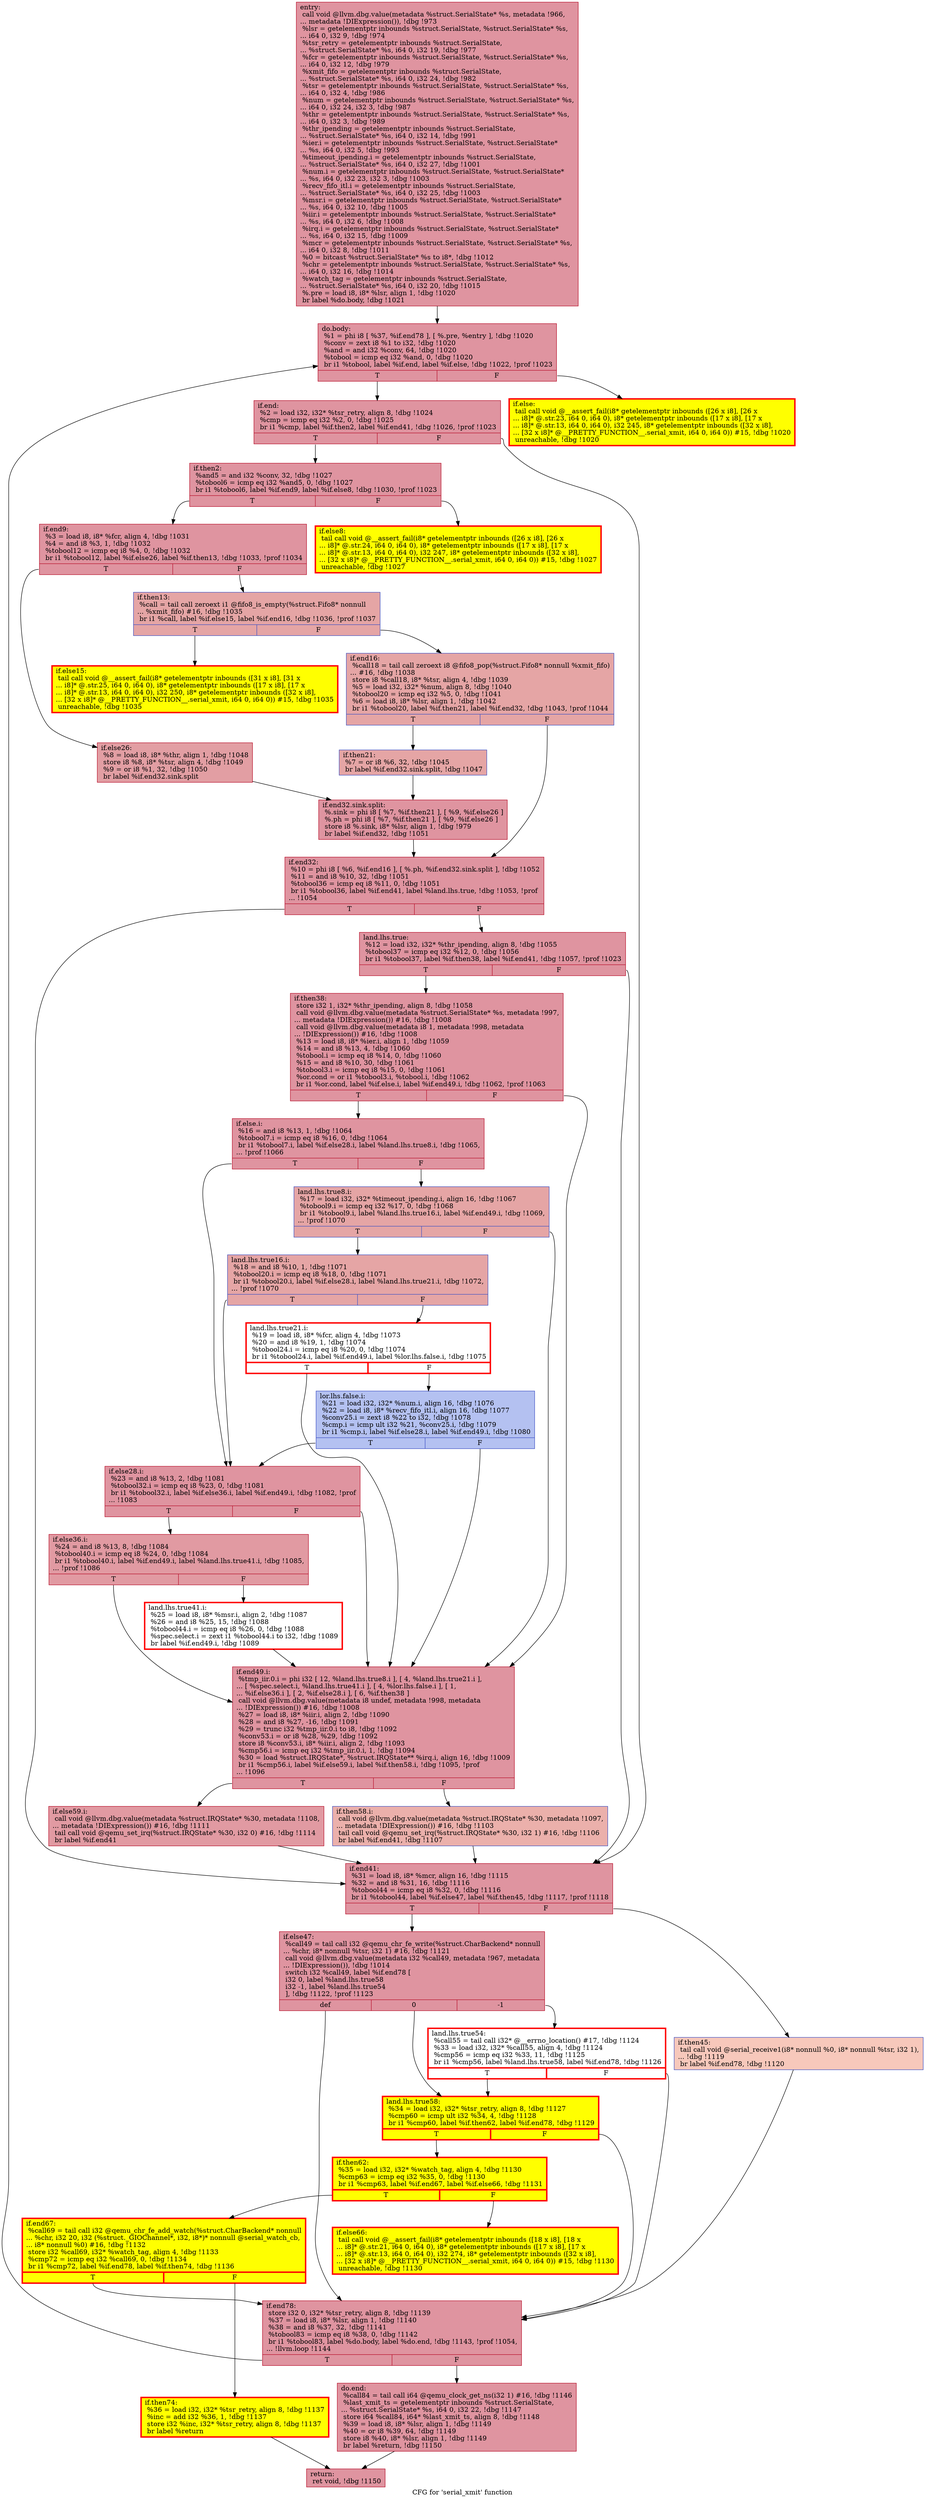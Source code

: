 digraph "CFG for 'serial_xmit' function" {
	label="CFG for 'serial_xmit' function";

	Node0x5588d3f8c090 [shape=record,color="#b70d28ff", style=filled, fillcolor="#b70d2870",label="{entry:\l  call void @llvm.dbg.value(metadata %struct.SerialState* %s, metadata !966,\l... metadata !DIExpression()), !dbg !973\l  %lsr = getelementptr inbounds %struct.SerialState, %struct.SerialState* %s,\l... i64 0, i32 9, !dbg !974\l  %tsr_retry = getelementptr inbounds %struct.SerialState,\l... %struct.SerialState* %s, i64 0, i32 19, !dbg !977\l  %fcr = getelementptr inbounds %struct.SerialState, %struct.SerialState* %s,\l... i64 0, i32 12, !dbg !979\l  %xmit_fifo = getelementptr inbounds %struct.SerialState,\l... %struct.SerialState* %s, i64 0, i32 24, !dbg !982\l  %tsr = getelementptr inbounds %struct.SerialState, %struct.SerialState* %s,\l... i64 0, i32 4, !dbg !986\l  %num = getelementptr inbounds %struct.SerialState, %struct.SerialState* %s,\l... i64 0, i32 24, i32 3, !dbg !987\l  %thr = getelementptr inbounds %struct.SerialState, %struct.SerialState* %s,\l... i64 0, i32 3, !dbg !989\l  %thr_ipending = getelementptr inbounds %struct.SerialState,\l... %struct.SerialState* %s, i64 0, i32 14, !dbg !991\l  %ier.i = getelementptr inbounds %struct.SerialState, %struct.SerialState*\l... %s, i64 0, i32 5, !dbg !993\l  %timeout_ipending.i = getelementptr inbounds %struct.SerialState,\l... %struct.SerialState* %s, i64 0, i32 27, !dbg !1001\l  %num.i = getelementptr inbounds %struct.SerialState, %struct.SerialState*\l... %s, i64 0, i32 23, i32 3, !dbg !1003\l  %recv_fifo_itl.i = getelementptr inbounds %struct.SerialState,\l... %struct.SerialState* %s, i64 0, i32 25, !dbg !1003\l  %msr.i = getelementptr inbounds %struct.SerialState, %struct.SerialState*\l... %s, i64 0, i32 10, !dbg !1005\l  %iir.i = getelementptr inbounds %struct.SerialState, %struct.SerialState*\l... %s, i64 0, i32 6, !dbg !1008\l  %irq.i = getelementptr inbounds %struct.SerialState, %struct.SerialState*\l... %s, i64 0, i32 15, !dbg !1009\l  %mcr = getelementptr inbounds %struct.SerialState, %struct.SerialState* %s,\l... i64 0, i32 8, !dbg !1011\l  %0 = bitcast %struct.SerialState* %s to i8*, !dbg !1012\l  %chr = getelementptr inbounds %struct.SerialState, %struct.SerialState* %s,\l... i64 0, i32 16, !dbg !1014\l  %watch_tag = getelementptr inbounds %struct.SerialState,\l... %struct.SerialState* %s, i64 0, i32 20, !dbg !1015\l  %.pre = load i8, i8* %lsr, align 1, !dbg !1020\l  br label %do.body, !dbg !1021\l}"];
	Node0x5588d3f8c090 -> Node0x5588d40617b0;
	Node0x5588d40617b0 [shape=record,color="#b70d28ff", style=filled, fillcolor="#b70d2870",label="{do.body:                                          \l  %1 = phi i8 [ %37, %if.end78 ], [ %.pre, %entry ], !dbg !1020\l  %conv = zext i8 %1 to i32, !dbg !1020\l  %and = and i32 %conv, 64, !dbg !1020\l  %tobool = icmp eq i32 %and, 0, !dbg !1020\l  br i1 %tobool, label %if.end, label %if.else, !dbg !1022, !prof !1023\l|{<s0>T|<s1>F}}"];
	Node0x5588d40617b0:s0 -> Node0x5588d4061910;
	Node0x5588d40617b0:s1 -> Node0x5588d405fca0;
	Node0x5588d405fca0 [shape=record,penwidth=3.0, style="filled", color="red", fillcolor="yellow",label="{if.else:                                          \l  tail call void @__assert_fail(i8* getelementptr inbounds ([26 x i8], [26 x\l... i8]* @.str.23, i64 0, i64 0), i8* getelementptr inbounds ([17 x i8], [17 x\l... i8]* @.str.13, i64 0, i64 0), i32 245, i8* getelementptr inbounds ([32 x i8],\l... [32 x i8]* @__PRETTY_FUNCTION__.serial_xmit, i64 0, i64 0)) #15, !dbg !1020\l  unreachable, !dbg !1020\l}"];
	Node0x5588d4061910 [shape=record,color="#b70d28ff", style=filled, fillcolor="#b70d2870",label="{if.end:                                           \l  %2 = load i32, i32* %tsr_retry, align 8, !dbg !1024\l  %cmp = icmp eq i32 %2, 0, !dbg !1025\l  br i1 %cmp, label %if.then2, label %if.end41, !dbg !1026, !prof !1023\l|{<s0>T|<s1>F}}"];
	Node0x5588d4061910:s0 -> Node0x5588d4043a70;
	Node0x5588d4061910:s1 -> Node0x5588d4043b30;
	Node0x5588d4043a70 [shape=record,color="#b70d28ff", style=filled, fillcolor="#b70d2870",label="{if.then2:                                         \l  %and5 = and i32 %conv, 32, !dbg !1027\l  %tobool6 = icmp eq i32 %and5, 0, !dbg !1027\l  br i1 %tobool6, label %if.end9, label %if.else8, !dbg !1030, !prof !1023\l|{<s0>T|<s1>F}}"];
	Node0x5588d4043a70:s0 -> Node0x5588d4044370;
	Node0x5588d4043a70:s1 -> Node0x5588d40443c0;
	Node0x5588d40443c0 [shape=record,penwidth=3.0, style="filled", color="red", fillcolor="yellow",label="{if.else8:                                         \l  tail call void @__assert_fail(i8* getelementptr inbounds ([26 x i8], [26 x\l... i8]* @.str.24, i64 0, i64 0), i8* getelementptr inbounds ([17 x i8], [17 x\l... i8]* @.str.13, i64 0, i64 0), i32 247, i8* getelementptr inbounds ([32 x i8],\l... [32 x i8]* @__PRETTY_FUNCTION__.serial_xmit, i64 0, i64 0)) #15, !dbg !1027\l  unreachable, !dbg !1027\l}"];
	Node0x5588d4044370 [shape=record,color="#b70d28ff", style=filled, fillcolor="#b70d2870",label="{if.end9:                                          \l  %3 = load i8, i8* %fcr, align 4, !dbg !1031\l  %4 = and i8 %3, 1, !dbg !1032\l  %tobool12 = icmp eq i8 %4, 0, !dbg !1032\l  br i1 %tobool12, label %if.else26, label %if.then13, !dbg !1033, !prof !1034\l|{<s0>T|<s1>F}}"];
	Node0x5588d4044370:s0 -> Node0x5588d4064960;
	Node0x5588d4044370:s1 -> Node0x5588d4064830;
	Node0x5588d4064830 [shape=record,color="#3d50c3ff", style=filled, fillcolor="#c5333470",label="{if.then13:                                        \l  %call = tail call zeroext i1 @fifo8_is_empty(%struct.Fifo8* nonnull\l... %xmit_fifo) #16, !dbg !1035\l  br i1 %call, label %if.else15, label %if.end16, !dbg !1036, !prof !1037\l|{<s0>T|<s1>F}}"];
	Node0x5588d4064830:s0 -> Node0x5588d40652f0;
	Node0x5588d4064830:s1 -> Node0x5588d4065280;
	Node0x5588d40652f0 [shape=record,penwidth=3.0, style="filled", color="red", fillcolor="yellow",label="{if.else15:                                        \l  tail call void @__assert_fail(i8* getelementptr inbounds ([31 x i8], [31 x\l... i8]* @.str.25, i64 0, i64 0), i8* getelementptr inbounds ([17 x i8], [17 x\l... i8]* @.str.13, i64 0, i64 0), i32 250, i8* getelementptr inbounds ([32 x i8],\l... [32 x i8]* @__PRETTY_FUNCTION__.serial_xmit, i64 0, i64 0)) #15, !dbg !1035\l  unreachable, !dbg !1035\l}"];
	Node0x5588d4065280 [shape=record,color="#3d50c3ff", style=filled, fillcolor="#c5333470",label="{if.end16:                                         \l  %call18 = tail call zeroext i8 @fifo8_pop(%struct.Fifo8* nonnull %xmit_fifo)\l... #16, !dbg !1038\l  store i8 %call18, i8* %tsr, align 4, !dbg !1039\l  %5 = load i32, i32* %num, align 8, !dbg !1040\l  %tobool20 = icmp eq i32 %5, 0, !dbg !1041\l  %6 = load i8, i8* %lsr, align 1, !dbg !1042\l  br i1 %tobool20, label %if.then21, label %if.end32, !dbg !1043, !prof !1044\l|{<s0>T|<s1>F}}"];
	Node0x5588d4065280:s0 -> Node0x5588d40662c0;
	Node0x5588d4065280:s1 -> Node0x5588d40648f0;
	Node0x5588d40662c0 [shape=record,color="#3d50c3ff", style=filled, fillcolor="#c5333470",label="{if.then21:                                        \l  %7 = or i8 %6, 32, !dbg !1045\l  br label %if.end32.sink.split, !dbg !1047\l}"];
	Node0x5588d40662c0 -> Node0x5588d42e0480;
	Node0x5588d4064960 [shape=record,color="#b70d28ff", style=filled, fillcolor="#be242e70",label="{if.else26:                                        \l  %8 = load i8, i8* %thr, align 1, !dbg !1048\l  store i8 %8, i8* %tsr, align 4, !dbg !1049\l  %9 = or i8 %1, 32, !dbg !1050\l  br label %if.end32.sink.split\l}"];
	Node0x5588d4064960 -> Node0x5588d42e0480;
	Node0x5588d42e0480 [shape=record,color="#b70d28ff", style=filled, fillcolor="#b70d2870",label="{if.end32.sink.split:                              \l  %.sink = phi i8 [ %7, %if.then21 ], [ %9, %if.else26 ]\l  %.ph = phi i8 [ %7, %if.then21 ], [ %9, %if.else26 ]\l  store i8 %.sink, i8* %lsr, align 1, !dbg !979\l  br label %if.end32, !dbg !1051\l}"];
	Node0x5588d42e0480 -> Node0x5588d40648f0;
	Node0x5588d40648f0 [shape=record,color="#b70d28ff", style=filled, fillcolor="#b70d2870",label="{if.end32:                                         \l  %10 = phi i8 [ %6, %if.end16 ], [ %.ph, %if.end32.sink.split ], !dbg !1052\l  %11 = and i8 %10, 32, !dbg !1051\l  %tobool36 = icmp eq i8 %11, 0, !dbg !1051\l  br i1 %tobool36, label %if.end41, label %land.lhs.true, !dbg !1053, !prof\l... !1054\l|{<s0>T|<s1>F}}"];
	Node0x5588d40648f0:s0 -> Node0x5588d4043b30;
	Node0x5588d40648f0:s1 -> Node0x5588d40681e0;
	Node0x5588d40681e0 [shape=record,color="#b70d28ff", style=filled, fillcolor="#b70d2870",label="{land.lhs.true:                                    \l  %12 = load i32, i32* %thr_ipending, align 8, !dbg !1055\l  %tobool37 = icmp eq i32 %12, 0, !dbg !1056\l  br i1 %tobool37, label %if.then38, label %if.end41, !dbg !1057, !prof !1023\l|{<s0>T|<s1>F}}"];
	Node0x5588d40681e0:s0 -> Node0x5588d4068140;
	Node0x5588d40681e0:s1 -> Node0x5588d4043b30;
	Node0x5588d4068140 [shape=record,color="#b70d28ff", style=filled, fillcolor="#b70d2870",label="{if.then38:                                        \l  store i32 1, i32* %thr_ipending, align 8, !dbg !1058\l  call void @llvm.dbg.value(metadata %struct.SerialState* %s, metadata !997,\l... metadata !DIExpression()) #16, !dbg !1008\l  call void @llvm.dbg.value(metadata i8 1, metadata !998, metadata\l... !DIExpression()) #16, !dbg !1008\l  %13 = load i8, i8* %ier.i, align 1, !dbg !1059\l  %14 = and i8 %13, 4, !dbg !1060\l  %tobool.i = icmp eq i8 %14, 0, !dbg !1060\l  %15 = and i8 %10, 30, !dbg !1061\l  %tobool3.i = icmp eq i8 %15, 0, !dbg !1061\l  %or.cond = or i1 %tobool3.i, %tobool.i, !dbg !1062\l  br i1 %or.cond, label %if.else.i, label %if.end49.i, !dbg !1062, !prof !1063\l|{<s0>T|<s1>F}}"];
	Node0x5588d4068140:s0 -> Node0x5588d40ffca0;
	Node0x5588d4068140:s1 -> Node0x5588d4084560;
	Node0x5588d40ffca0 [shape=record,color="#b70d28ff", style=filled, fillcolor="#b70d2870",label="{if.else.i:                                        \l  %16 = and i8 %13, 1, !dbg !1064\l  %tobool7.i = icmp eq i8 %16, 0, !dbg !1064\l  br i1 %tobool7.i, label %if.else28.i, label %land.lhs.true8.i, !dbg !1065,\l... !prof !1066\l|{<s0>T|<s1>F}}"];
	Node0x5588d40ffca0:s0 -> Node0x5588d42606b0;
	Node0x5588d40ffca0:s1 -> Node0x5588d426d9b0;
	Node0x5588d426d9b0 [shape=record,color="#3d50c3ff", style=filled, fillcolor="#c5333470",label="{land.lhs.true8.i:                                 \l  %17 = load i32, i32* %timeout_ipending.i, align 16, !dbg !1067\l  %tobool9.i = icmp eq i32 %17, 0, !dbg !1068\l  br i1 %tobool9.i, label %land.lhs.true16.i, label %if.end49.i, !dbg !1069,\l... !prof !1070\l|{<s0>T|<s1>F}}"];
	Node0x5588d426d9b0:s0 -> Node0x5588d428f8f0;
	Node0x5588d426d9b0:s1 -> Node0x5588d4084560;
	Node0x5588d428f8f0 [shape=record,color="#3d50c3ff", style=filled, fillcolor="#c5333470",label="{land.lhs.true16.i:                                \l  %18 = and i8 %10, 1, !dbg !1071\l  %tobool20.i = icmp eq i8 %18, 0, !dbg !1071\l  br i1 %tobool20.i, label %if.else28.i, label %land.lhs.true21.i, !dbg !1072,\l... !prof !1070\l|{<s0>T|<s1>F}}"];
	Node0x5588d428f8f0:s0 -> Node0x5588d42606b0;
	Node0x5588d428f8f0:s1 -> Node0x5588d4271d70;
	Node0x5588d4271d70 [shape=record,penwidth=3.0, color="red",label="{land.lhs.true21.i:                                \l  %19 = load i8, i8* %fcr, align 4, !dbg !1073\l  %20 = and i8 %19, 1, !dbg !1074\l  %tobool24.i = icmp eq i8 %20, 0, !dbg !1074\l  br i1 %tobool24.i, label %if.end49.i, label %lor.lhs.false.i, !dbg !1075\l|{<s0>T|<s1>F}}"];
	Node0x5588d4271d70:s0 -> Node0x5588d4084560;
	Node0x5588d4271d70:s1 -> Node0x5588d428c440;
	Node0x5588d428c440 [shape=record,color="#3d50c3ff", style=filled, fillcolor="#5572df70",label="{lor.lhs.false.i:                                  \l  %21 = load i32, i32* %num.i, align 16, !dbg !1076\l  %22 = load i8, i8* %recv_fifo_itl.i, align 16, !dbg !1077\l  %conv25.i = zext i8 %22 to i32, !dbg !1078\l  %cmp.i = icmp ult i32 %21, %conv25.i, !dbg !1079\l  br i1 %cmp.i, label %if.else28.i, label %if.end49.i, !dbg !1080\l|{<s0>T|<s1>F}}"];
	Node0x5588d428c440:s0 -> Node0x5588d42606b0;
	Node0x5588d428c440:s1 -> Node0x5588d4084560;
	Node0x5588d42606b0 [shape=record,color="#b70d28ff", style=filled, fillcolor="#b70d2870",label="{if.else28.i:                                      \l  %23 = and i8 %13, 2, !dbg !1081\l  %tobool32.i = icmp eq i8 %23, 0, !dbg !1081\l  br i1 %tobool32.i, label %if.else36.i, label %if.end49.i, !dbg !1082, !prof\l... !1083\l|{<s0>T|<s1>F}}"];
	Node0x5588d42606b0:s0 -> Node0x5588d42c4970;
	Node0x5588d42606b0:s1 -> Node0x5588d4084560;
	Node0x5588d42c4970 [shape=record,color="#b70d28ff", style=filled, fillcolor="#bb1b2c70",label="{if.else36.i:                                      \l  %24 = and i8 %13, 8, !dbg !1084\l  %tobool40.i = icmp eq i8 %24, 0, !dbg !1084\l  br i1 %tobool40.i, label %if.end49.i, label %land.lhs.true41.i, !dbg !1085,\l... !prof !1086\l|{<s0>T|<s1>F}}"];
	Node0x5588d42c4970:s0 -> Node0x5588d4084560;
	Node0x5588d42c4970:s1 -> Node0x5588d429d3e0;
	Node0x5588d429d3e0 [shape=record,penwidth=3.0, color="red",label="{land.lhs.true41.i:                                \l  %25 = load i8, i8* %msr.i, align 2, !dbg !1087\l  %26 = and i8 %25, 15, !dbg !1088\l  %tobool44.i = icmp eq i8 %26, 0, !dbg !1088\l  %spec.select.i = zext i1 %tobool44.i to i32, !dbg !1089\l  br label %if.end49.i, !dbg !1089\l}"];
	Node0x5588d429d3e0 -> Node0x5588d4084560;
	Node0x5588d4084560 [shape=record,color="#b70d28ff", style=filled, fillcolor="#b70d2870",label="{if.end49.i:                                       \l  %tmp_iir.0.i = phi i32 [ 12, %land.lhs.true8.i ], [ 4, %land.lhs.true21.i ],\l... [ %spec.select.i, %land.lhs.true41.i ], [ 4, %lor.lhs.false.i ], [ 1,\l... %if.else36.i ], [ 2, %if.else28.i ], [ 6, %if.then38 ]\l  call void @llvm.dbg.value(metadata i8 undef, metadata !998, metadata\l... !DIExpression()) #16, !dbg !1008\l  %27 = load i8, i8* %iir.i, align 2, !dbg !1090\l  %28 = and i8 %27, -16, !dbg !1091\l  %29 = trunc i32 %tmp_iir.0.i to i8, !dbg !1092\l  %conv53.i = or i8 %28, %29, !dbg !1092\l  store i8 %conv53.i, i8* %iir.i, align 2, !dbg !1093\l  %cmp56.i = icmp eq i32 %tmp_iir.0.i, 1, !dbg !1094\l  %30 = load %struct.IRQState*, %struct.IRQState** %irq.i, align 16, !dbg !1009\l  br i1 %cmp56.i, label %if.else59.i, label %if.then58.i, !dbg !1095, !prof\l... !1096\l|{<s0>T|<s1>F}}"];
	Node0x5588d4084560:s0 -> Node0x5588d4085910;
	Node0x5588d4084560:s1 -> Node0x5588d4292c50;
	Node0x5588d4292c50 [shape=record,color="#3d50c3ff", style=filled, fillcolor="#d24b4070",label="{if.then58.i:                                      \l  call void @llvm.dbg.value(metadata %struct.IRQState* %30, metadata !1097,\l... metadata !DIExpression()) #16, !dbg !1103\l  tail call void @qemu_set_irq(%struct.IRQState* %30, i32 1) #16, !dbg !1106\l  br label %if.end41, !dbg !1107\l}"];
	Node0x5588d4292c50 -> Node0x5588d4043b30;
	Node0x5588d4085910 [shape=record,color="#b70d28ff", style=filled, fillcolor="#bb1b2c70",label="{if.else59.i:                                      \l  call void @llvm.dbg.value(metadata %struct.IRQState* %30, metadata !1108,\l... metadata !DIExpression()) #16, !dbg !1111\l  tail call void @qemu_set_irq(%struct.IRQState* %30, i32 0) #16, !dbg !1114\l  br label %if.end41\l}"];
	Node0x5588d4085910 -> Node0x5588d4043b30;
	Node0x5588d4043b30 [shape=record,color="#b70d28ff", style=filled, fillcolor="#b70d2870",label="{if.end41:                                         \l  %31 = load i8, i8* %mcr, align 16, !dbg !1115\l  %32 = and i8 %31, 16, !dbg !1116\l  %tobool44 = icmp eq i8 %32, 0, !dbg !1116\l  br i1 %tobool44, label %if.else47, label %if.then45, !dbg !1117, !prof !1118\l|{<s0>T|<s1>F}}"];
	Node0x5588d4043b30:s0 -> Node0x5588d40699b0;
	Node0x5588d4043b30:s1 -> Node0x5588d3f8c9f0;
	Node0x5588d3f8c9f0 [shape=record,color="#3d50c3ff", style=filled, fillcolor="#ed836670",label="{if.then45:                                        \l  tail call void @serial_receive1(i8* nonnull %0, i8* nonnull %tsr, i32 1),\l... !dbg !1119\l  br label %if.end78, !dbg !1120\l}"];
	Node0x5588d3f8c9f0 -> Node0x5588d4069960;
	Node0x5588d40699b0 [shape=record,color="#b70d28ff", style=filled, fillcolor="#b70d2870",label="{if.else47:                                        \l  %call49 = tail call i32 @qemu_chr_fe_write(%struct.CharBackend* nonnull\l... %chr, i8* nonnull %tsr, i32 1) #16, !dbg !1121\l  call void @llvm.dbg.value(metadata i32 %call49, metadata !967, metadata\l... !DIExpression()), !dbg !1014\l  switch i32 %call49, label %if.end78 [\l    i32 0, label %land.lhs.true58\l    i32 -1, label %land.lhs.true54\l  ], !dbg !1122, !prof !1123\l|{<s0>def|<s1>0|<s2>-1}}"];
	Node0x5588d40699b0:s0 -> Node0x5588d4069960;
	Node0x5588d40699b0:s1 -> Node0x5588d406b3d0;
	Node0x5588d40699b0:s2 -> Node0x5588d406b6b0;
	Node0x5588d406b6b0 [shape=record,penwidth=3.0, color="red",label="{land.lhs.true54:                                  \l  %call55 = tail call i32* @__errno_location() #17, !dbg !1124\l  %33 = load i32, i32* %call55, align 4, !dbg !1124\l  %cmp56 = icmp eq i32 %33, 11, !dbg !1125\l  br i1 %cmp56, label %land.lhs.true58, label %if.end78, !dbg !1126\l|{<s0>T|<s1>F}}"];
	Node0x5588d406b6b0:s0 -> Node0x5588d406b3d0;
	Node0x5588d406b6b0:s1 -> Node0x5588d4069960;
	Node0x5588d406b3d0 [shape=record,penwidth=3.0, style="filled", color="red", fillcolor="yellow",label="{land.lhs.true58:                                  \l  %34 = load i32, i32* %tsr_retry, align 8, !dbg !1127\l  %cmp60 = icmp ult i32 %34, 4, !dbg !1128\l  br i1 %cmp60, label %if.then62, label %if.end78, !dbg !1129\l|{<s0>T|<s1>F}}"];
	Node0x5588d406b3d0:s0 -> Node0x5588d406b310;
	Node0x5588d406b3d0:s1 -> Node0x5588d4069960;
	Node0x5588d406b310 [shape=record,penwidth=3.0, style="filled", color="red", fillcolor="yellow",label="{if.then62:                                        \l  %35 = load i32, i32* %watch_tag, align 4, !dbg !1130\l  %cmp63 = icmp eq i32 %35, 0, !dbg !1130\l  br i1 %cmp63, label %if.end67, label %if.else66, !dbg !1131\l|{<s0>T|<s1>F}}"];
	Node0x5588d406b310:s0 -> Node0x5588d406cc20;
	Node0x5588d406b310:s1 -> Node0x5588d406cc70;
	Node0x5588d406cc70 [shape=record,penwidth=3.0, style="filled", color="red", fillcolor="yellow",label="{if.else66:                                        \l  tail call void @__assert_fail(i8* getelementptr inbounds ([18 x i8], [18 x\l... i8]* @.str.21, i64 0, i64 0), i8* getelementptr inbounds ([17 x i8], [17 x\l... i8]* @.str.13, i64 0, i64 0), i32 274, i8* getelementptr inbounds ([32 x i8],\l... [32 x i8]* @__PRETTY_FUNCTION__.serial_xmit, i64 0, i64 0)) #15, !dbg !1130\l  unreachable, !dbg !1130\l}"];
	Node0x5588d406cc20 [shape=record,penwidth=3.0, style="filled", color="red", fillcolor="yellow",label="{if.end67:                                         \l  %call69 = tail call i32 @qemu_chr_fe_add_watch(%struct.CharBackend* nonnull\l... %chr, i32 20, i32 (%struct._GIOChannel*, i32, i8*)* nonnull @serial_watch_cb,\l... i8* nonnull %0) #16, !dbg !1132\l  store i32 %call69, i32* %watch_tag, align 4, !dbg !1133\l  %cmp72 = icmp eq i32 %call69, 0, !dbg !1134\l  br i1 %cmp72, label %if.end78, label %if.then74, !dbg !1136\l|{<s0>T|<s1>F}}"];
	Node0x5588d406cc20:s0 -> Node0x5588d4069960;
	Node0x5588d406cc20:s1 -> Node0x5588d406d190;
	Node0x5588d406d190 [shape=record,penwidth=3.0, style="filled", color="red", fillcolor="yellow",label="{if.then74:                                        \l  %36 = load i32, i32* %tsr_retry, align 8, !dbg !1137\l  %inc = add i32 %36, 1, !dbg !1137\l  store i32 %inc, i32* %tsr_retry, align 8, !dbg !1137\l  br label %return\l}"];
	Node0x5588d406d190 -> Node0x5588d3f8b300;
	Node0x5588d4069960 [shape=record,color="#b70d28ff", style=filled, fillcolor="#b70d2870",label="{if.end78:                                         \l  store i32 0, i32* %tsr_retry, align 8, !dbg !1139\l  %37 = load i8, i8* %lsr, align 1, !dbg !1140\l  %38 = and i8 %37, 32, !dbg !1141\l  %tobool83 = icmp eq i8 %38, 0, !dbg !1142\l  br i1 %tobool83, label %do.body, label %do.end, !dbg !1143, !prof !1054,\l... !llvm.loop !1144\l|{<s0>T|<s1>F}}"];
	Node0x5588d4069960:s0 -> Node0x5588d40617b0;
	Node0x5588d4069960:s1 -> Node0x5588d4060cb0;
	Node0x5588d4060cb0 [shape=record,color="#b70d28ff", style=filled, fillcolor="#b70d2870",label="{do.end:                                           \l  %call84 = tail call i64 @qemu_clock_get_ns(i32 1) #16, !dbg !1146\l  %last_xmit_ts = getelementptr inbounds %struct.SerialState,\l... %struct.SerialState* %s, i64 0, i32 22, !dbg !1147\l  store i64 %call84, i64* %last_xmit_ts, align 8, !dbg !1148\l  %39 = load i8, i8* %lsr, align 1, !dbg !1149\l  %40 = or i8 %39, 64, !dbg !1149\l  store i8 %40, i8* %lsr, align 1, !dbg !1149\l  br label %return, !dbg !1150\l}"];
	Node0x5588d4060cb0 -> Node0x5588d3f8b300;
	Node0x5588d3f8b300 [shape=record,color="#b70d28ff", style=filled, fillcolor="#b70d2870",label="{return:                                           \l  ret void, !dbg !1150\l}"];
}
